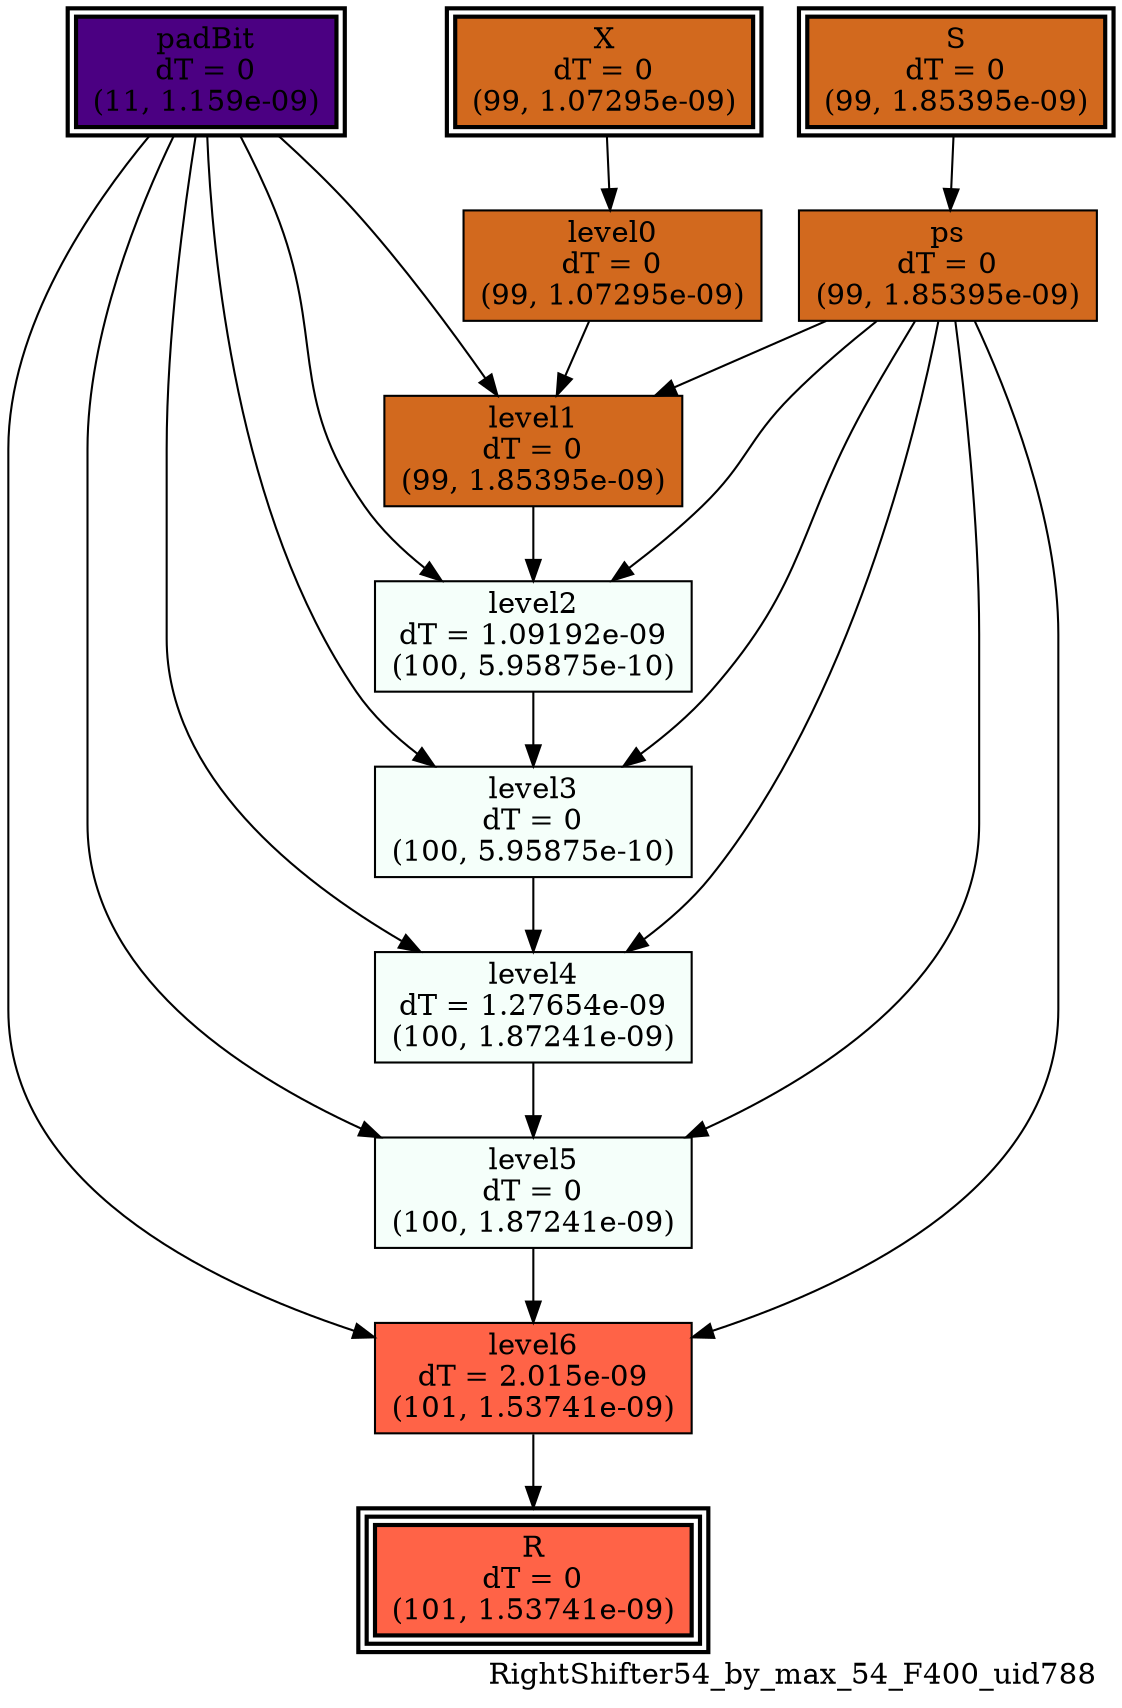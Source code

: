 digraph RightShifter54_by_max_54_F400_uid788
{
	//graph drawing options
	label=RightShifter54_by_max_54_F400_uid788;
	labelloc=bottom;
	labeljust=right;
	ratio=auto;
	nodesep=0.25;
	ranksep=0.5;

	//input/output signals of operator RightShifter54_by_max_54_F400_uid788
	X__RightShifter54_by_max_54_F400_uid788 [ label="X\ndT = 0\n(99, 1.07295e-09)", shape=box, color=black, style="bold, filled", fillcolor=chocolate, peripheries=2 ];
	S__RightShifter54_by_max_54_F400_uid788 [ label="S\ndT = 0\n(99, 1.85395e-09)", shape=box, color=black, style="bold, filled", fillcolor=chocolate, peripheries=2 ];
	padBit__RightShifter54_by_max_54_F400_uid788 [ label="padBit\ndT = 0\n(11, 1.159e-09)", shape=box, color=black, style="bold, filled", fillcolor=indigo, peripheries=2 ];
	R__RightShifter54_by_max_54_F400_uid788 [ label="R\ndT = 0\n(101, 1.53741e-09)", shape=box, color=black, style="bold, filled", fillcolor=tomato, peripheries=3 ];
	{rank=same X__RightShifter54_by_max_54_F400_uid788, S__RightShifter54_by_max_54_F400_uid788, padBit__RightShifter54_by_max_54_F400_uid788};
	{rank=same R__RightShifter54_by_max_54_F400_uid788};
	//internal signals of operator RightShifter54_by_max_54_F400_uid788
	ps__RightShifter54_by_max_54_F400_uid788 [ label="ps\ndT = 0\n(99, 1.85395e-09)", shape=box, color=black, style=filled, fillcolor=chocolate, peripheries=1 ];
	level0__RightShifter54_by_max_54_F400_uid788 [ label="level0\ndT = 0\n(99, 1.07295e-09)", shape=box, color=black, style=filled, fillcolor=chocolate, peripheries=1 ];
	level1__RightShifter54_by_max_54_F400_uid788 [ label="level1\ndT = 0\n(99, 1.85395e-09)", shape=box, color=black, style=filled, fillcolor=chocolate, peripheries=1 ];
	level2__RightShifter54_by_max_54_F400_uid788 [ label="level2\ndT = 1.09192e-09\n(100, 5.95875e-10)", shape=box, color=black, style=filled, fillcolor=mintcream, peripheries=1 ];
	level3__RightShifter54_by_max_54_F400_uid788 [ label="level3\ndT = 0\n(100, 5.95875e-10)", shape=box, color=black, style=filled, fillcolor=mintcream, peripheries=1 ];
	level4__RightShifter54_by_max_54_F400_uid788 [ label="level4\ndT = 1.27654e-09\n(100, 1.87241e-09)", shape=box, color=black, style=filled, fillcolor=mintcream, peripheries=1 ];
	level5__RightShifter54_by_max_54_F400_uid788 [ label="level5\ndT = 0\n(100, 1.87241e-09)", shape=box, color=black, style=filled, fillcolor=mintcream, peripheries=1 ];
	level6__RightShifter54_by_max_54_F400_uid788 [ label="level6\ndT = 2.015e-09\n(101, 1.53741e-09)", shape=box, color=black, style=filled, fillcolor=tomato, peripheries=1 ];

	//subcomponents of operator RightShifter54_by_max_54_F400_uid788

	//input and internal signal connections of operator RightShifter54_by_max_54_F400_uid788
	X__RightShifter54_by_max_54_F400_uid788 -> level0__RightShifter54_by_max_54_F400_uid788 [ arrowhead=normal, arrowsize=1.0, arrowtail=normal, color=black, dir=forward  ];
	S__RightShifter54_by_max_54_F400_uid788 -> ps__RightShifter54_by_max_54_F400_uid788 [ arrowhead=normal, arrowsize=1.0, arrowtail=normal, color=black, dir=forward  ];
	padBit__RightShifter54_by_max_54_F400_uid788 -> level1__RightShifter54_by_max_54_F400_uid788 [ arrowhead=normal, arrowsize=1.0, arrowtail=normal, color=black, dir=forward  ];
	padBit__RightShifter54_by_max_54_F400_uid788 -> level2__RightShifter54_by_max_54_F400_uid788 [ arrowhead=normal, arrowsize=1.0, arrowtail=normal, color=black, dir=forward  ];
	padBit__RightShifter54_by_max_54_F400_uid788 -> level3__RightShifter54_by_max_54_F400_uid788 [ arrowhead=normal, arrowsize=1.0, arrowtail=normal, color=black, dir=forward  ];
	padBit__RightShifter54_by_max_54_F400_uid788 -> level4__RightShifter54_by_max_54_F400_uid788 [ arrowhead=normal, arrowsize=1.0, arrowtail=normal, color=black, dir=forward  ];
	padBit__RightShifter54_by_max_54_F400_uid788 -> level5__RightShifter54_by_max_54_F400_uid788 [ arrowhead=normal, arrowsize=1.0, arrowtail=normal, color=black, dir=forward  ];
	padBit__RightShifter54_by_max_54_F400_uid788 -> level6__RightShifter54_by_max_54_F400_uid788 [ arrowhead=normal, arrowsize=1.0, arrowtail=normal, color=black, dir=forward  ];
	ps__RightShifter54_by_max_54_F400_uid788 -> level1__RightShifter54_by_max_54_F400_uid788 [ arrowhead=normal, arrowsize=1.0, arrowtail=normal, color=black, dir=forward  ];
	ps__RightShifter54_by_max_54_F400_uid788 -> level2__RightShifter54_by_max_54_F400_uid788 [ arrowhead=normal, arrowsize=1.0, arrowtail=normal, color=black, dir=forward  ];
	ps__RightShifter54_by_max_54_F400_uid788 -> level3__RightShifter54_by_max_54_F400_uid788 [ arrowhead=normal, arrowsize=1.0, arrowtail=normal, color=black, dir=forward  ];
	ps__RightShifter54_by_max_54_F400_uid788 -> level4__RightShifter54_by_max_54_F400_uid788 [ arrowhead=normal, arrowsize=1.0, arrowtail=normal, color=black, dir=forward  ];
	ps__RightShifter54_by_max_54_F400_uid788 -> level5__RightShifter54_by_max_54_F400_uid788 [ arrowhead=normal, arrowsize=1.0, arrowtail=normal, color=black, dir=forward  ];
	ps__RightShifter54_by_max_54_F400_uid788 -> level6__RightShifter54_by_max_54_F400_uid788 [ arrowhead=normal, arrowsize=1.0, arrowtail=normal, color=black, dir=forward  ];
	level0__RightShifter54_by_max_54_F400_uid788 -> level1__RightShifter54_by_max_54_F400_uid788 [ arrowhead=normal, arrowsize=1.0, arrowtail=normal, color=black, dir=forward  ];
	level1__RightShifter54_by_max_54_F400_uid788 -> level2__RightShifter54_by_max_54_F400_uid788 [ arrowhead=normal, arrowsize=1.0, arrowtail=normal, color=black, dir=forward  ];
	level2__RightShifter54_by_max_54_F400_uid788 -> level3__RightShifter54_by_max_54_F400_uid788 [ arrowhead=normal, arrowsize=1.0, arrowtail=normal, color=black, dir=forward  ];
	level3__RightShifter54_by_max_54_F400_uid788 -> level4__RightShifter54_by_max_54_F400_uid788 [ arrowhead=normal, arrowsize=1.0, arrowtail=normal, color=black, dir=forward  ];
	level4__RightShifter54_by_max_54_F400_uid788 -> level5__RightShifter54_by_max_54_F400_uid788 [ arrowhead=normal, arrowsize=1.0, arrowtail=normal, color=black, dir=forward  ];
	level5__RightShifter54_by_max_54_F400_uid788 -> level6__RightShifter54_by_max_54_F400_uid788 [ arrowhead=normal, arrowsize=1.0, arrowtail=normal, color=black, dir=forward  ];
	level6__RightShifter54_by_max_54_F400_uid788 -> R__RightShifter54_by_max_54_F400_uid788 [ arrowhead=normal, arrowsize=1.0, arrowtail=normal, color=black, dir=forward  ];
}

